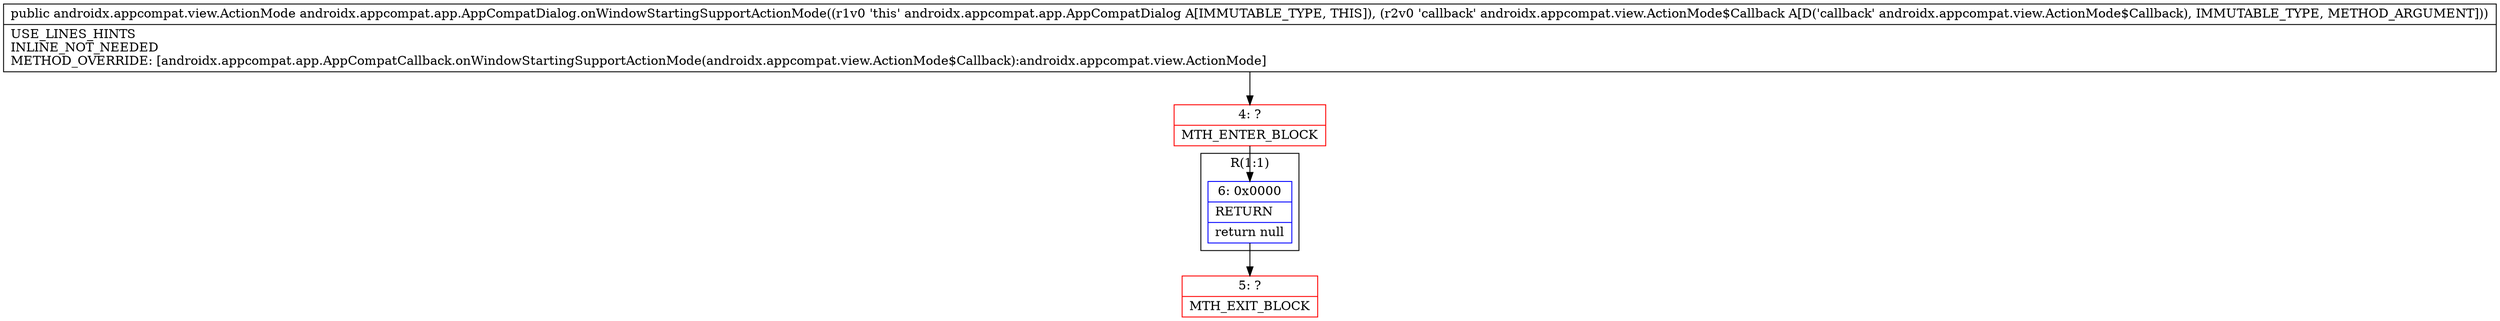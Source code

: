digraph "CFG forandroidx.appcompat.app.AppCompatDialog.onWindowStartingSupportActionMode(Landroidx\/appcompat\/view\/ActionMode$Callback;)Landroidx\/appcompat\/view\/ActionMode;" {
subgraph cluster_Region_1342945315 {
label = "R(1:1)";
node [shape=record,color=blue];
Node_6 [shape=record,label="{6\:\ 0x0000|RETURN\l|return null\l}"];
}
Node_4 [shape=record,color=red,label="{4\:\ ?|MTH_ENTER_BLOCK\l}"];
Node_5 [shape=record,color=red,label="{5\:\ ?|MTH_EXIT_BLOCK\l}"];
MethodNode[shape=record,label="{public androidx.appcompat.view.ActionMode androidx.appcompat.app.AppCompatDialog.onWindowStartingSupportActionMode((r1v0 'this' androidx.appcompat.app.AppCompatDialog A[IMMUTABLE_TYPE, THIS]), (r2v0 'callback' androidx.appcompat.view.ActionMode$Callback A[D('callback' androidx.appcompat.view.ActionMode$Callback), IMMUTABLE_TYPE, METHOD_ARGUMENT]))  | USE_LINES_HINTS\lINLINE_NOT_NEEDED\lMETHOD_OVERRIDE: [androidx.appcompat.app.AppCompatCallback.onWindowStartingSupportActionMode(androidx.appcompat.view.ActionMode$Callback):androidx.appcompat.view.ActionMode]\l}"];
MethodNode -> Node_4;Node_6 -> Node_5;
Node_4 -> Node_6;
}

